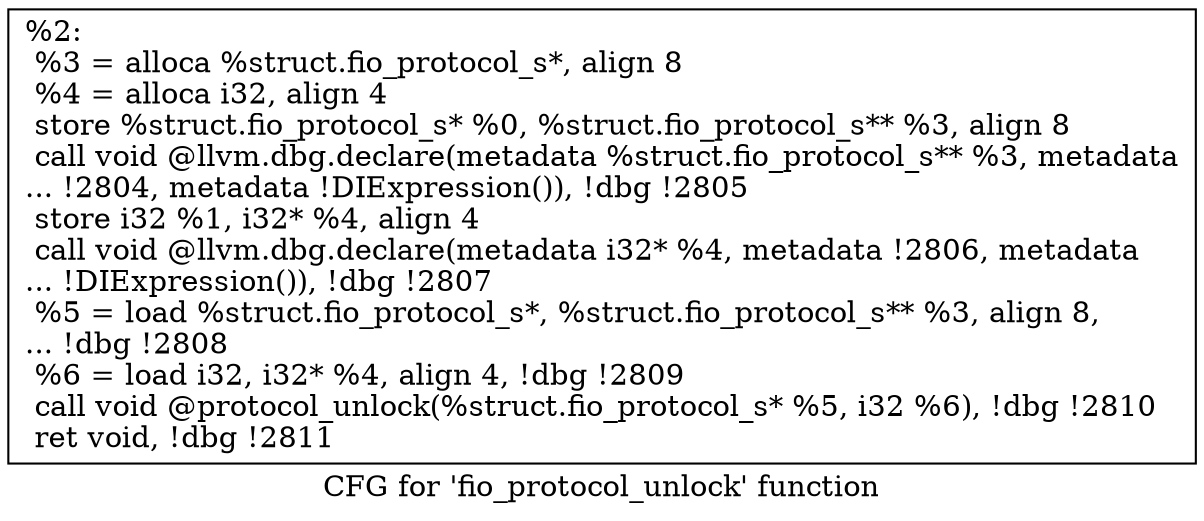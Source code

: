 digraph "CFG for 'fio_protocol_unlock' function" {
	label="CFG for 'fio_protocol_unlock' function";

	Node0x5568516aa290 [shape=record,label="{%2:\l  %3 = alloca %struct.fio_protocol_s*, align 8\l  %4 = alloca i32, align 4\l  store %struct.fio_protocol_s* %0, %struct.fio_protocol_s** %3, align 8\l  call void @llvm.dbg.declare(metadata %struct.fio_protocol_s** %3, metadata\l... !2804, metadata !DIExpression()), !dbg !2805\l  store i32 %1, i32* %4, align 4\l  call void @llvm.dbg.declare(metadata i32* %4, metadata !2806, metadata\l... !DIExpression()), !dbg !2807\l  %5 = load %struct.fio_protocol_s*, %struct.fio_protocol_s** %3, align 8,\l... !dbg !2808\l  %6 = load i32, i32* %4, align 4, !dbg !2809\l  call void @protocol_unlock(%struct.fio_protocol_s* %5, i32 %6), !dbg !2810\l  ret void, !dbg !2811\l}"];
}
